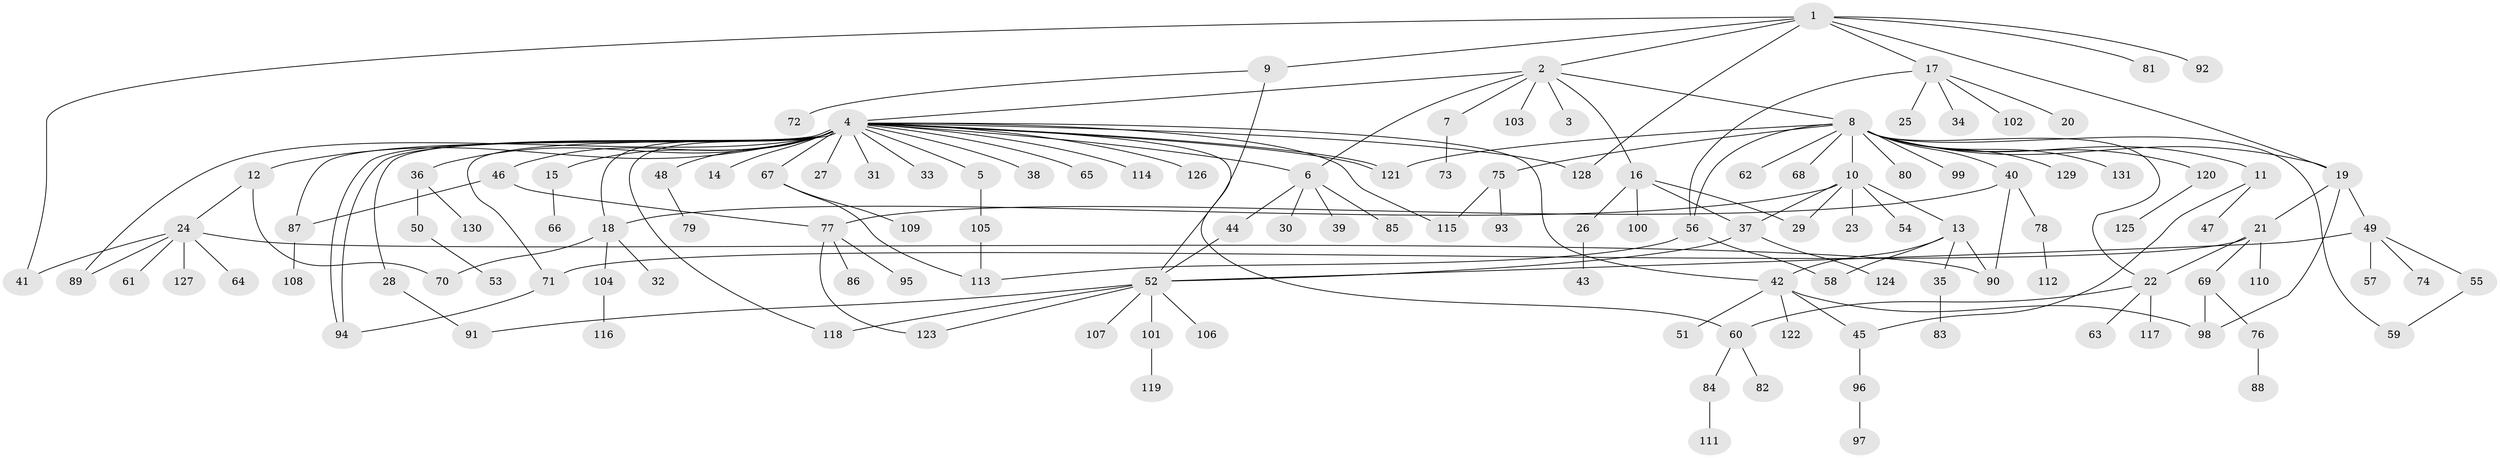 // Generated by graph-tools (version 1.1) at 2025/50/03/09/25 03:50:00]
// undirected, 131 vertices, 166 edges
graph export_dot {
graph [start="1"]
  node [color=gray90,style=filled];
  1;
  2;
  3;
  4;
  5;
  6;
  7;
  8;
  9;
  10;
  11;
  12;
  13;
  14;
  15;
  16;
  17;
  18;
  19;
  20;
  21;
  22;
  23;
  24;
  25;
  26;
  27;
  28;
  29;
  30;
  31;
  32;
  33;
  34;
  35;
  36;
  37;
  38;
  39;
  40;
  41;
  42;
  43;
  44;
  45;
  46;
  47;
  48;
  49;
  50;
  51;
  52;
  53;
  54;
  55;
  56;
  57;
  58;
  59;
  60;
  61;
  62;
  63;
  64;
  65;
  66;
  67;
  68;
  69;
  70;
  71;
  72;
  73;
  74;
  75;
  76;
  77;
  78;
  79;
  80;
  81;
  82;
  83;
  84;
  85;
  86;
  87;
  88;
  89;
  90;
  91;
  92;
  93;
  94;
  95;
  96;
  97;
  98;
  99;
  100;
  101;
  102;
  103;
  104;
  105;
  106;
  107;
  108;
  109;
  110;
  111;
  112;
  113;
  114;
  115;
  116;
  117;
  118;
  119;
  120;
  121;
  122;
  123;
  124;
  125;
  126;
  127;
  128;
  129;
  130;
  131;
  1 -- 2;
  1 -- 9;
  1 -- 17;
  1 -- 19;
  1 -- 41;
  1 -- 81;
  1 -- 92;
  1 -- 128;
  2 -- 3;
  2 -- 4;
  2 -- 6;
  2 -- 7;
  2 -- 8;
  2 -- 16;
  2 -- 103;
  4 -- 5;
  4 -- 6;
  4 -- 12;
  4 -- 14;
  4 -- 15;
  4 -- 18;
  4 -- 27;
  4 -- 28;
  4 -- 31;
  4 -- 33;
  4 -- 36;
  4 -- 38;
  4 -- 42;
  4 -- 46;
  4 -- 48;
  4 -- 60;
  4 -- 65;
  4 -- 67;
  4 -- 71;
  4 -- 87;
  4 -- 89;
  4 -- 94;
  4 -- 94;
  4 -- 114;
  4 -- 115;
  4 -- 118;
  4 -- 121;
  4 -- 121;
  4 -- 126;
  4 -- 128;
  5 -- 105;
  6 -- 30;
  6 -- 39;
  6 -- 44;
  6 -- 85;
  7 -- 73;
  8 -- 10;
  8 -- 11;
  8 -- 19;
  8 -- 22;
  8 -- 40;
  8 -- 56;
  8 -- 59;
  8 -- 62;
  8 -- 68;
  8 -- 75;
  8 -- 80;
  8 -- 99;
  8 -- 120;
  8 -- 121;
  8 -- 129;
  8 -- 131;
  9 -- 52;
  9 -- 72;
  10 -- 13;
  10 -- 18;
  10 -- 23;
  10 -- 29;
  10 -- 37;
  10 -- 54;
  11 -- 45;
  11 -- 47;
  12 -- 24;
  12 -- 70;
  13 -- 35;
  13 -- 42;
  13 -- 58;
  13 -- 90;
  15 -- 66;
  16 -- 26;
  16 -- 29;
  16 -- 37;
  16 -- 100;
  17 -- 20;
  17 -- 25;
  17 -- 34;
  17 -- 56;
  17 -- 102;
  18 -- 32;
  18 -- 70;
  18 -- 104;
  19 -- 21;
  19 -- 49;
  19 -- 98;
  21 -- 22;
  21 -- 69;
  21 -- 71;
  21 -- 110;
  22 -- 60;
  22 -- 63;
  22 -- 117;
  24 -- 41;
  24 -- 61;
  24 -- 64;
  24 -- 89;
  24 -- 90;
  24 -- 127;
  26 -- 43;
  28 -- 91;
  35 -- 83;
  36 -- 50;
  36 -- 130;
  37 -- 52;
  37 -- 124;
  40 -- 77;
  40 -- 78;
  40 -- 90;
  42 -- 45;
  42 -- 51;
  42 -- 98;
  42 -- 122;
  44 -- 52;
  45 -- 96;
  46 -- 77;
  46 -- 87;
  48 -- 79;
  49 -- 52;
  49 -- 55;
  49 -- 57;
  49 -- 74;
  50 -- 53;
  52 -- 91;
  52 -- 101;
  52 -- 106;
  52 -- 107;
  52 -- 118;
  52 -- 123;
  55 -- 59;
  56 -- 58;
  56 -- 113;
  60 -- 82;
  60 -- 84;
  67 -- 109;
  67 -- 113;
  69 -- 76;
  69 -- 98;
  71 -- 94;
  75 -- 93;
  75 -- 115;
  76 -- 88;
  77 -- 86;
  77 -- 95;
  77 -- 123;
  78 -- 112;
  84 -- 111;
  87 -- 108;
  96 -- 97;
  101 -- 119;
  104 -- 116;
  105 -- 113;
  120 -- 125;
}
